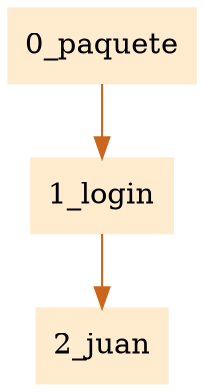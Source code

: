 digraph G {node[shape=box, style=filled, color=blanchedalmond]; edge[color=chocolate3];rankdir=UD 

"0_paquete"->"1_login""1_login"->"2_juan"

}
